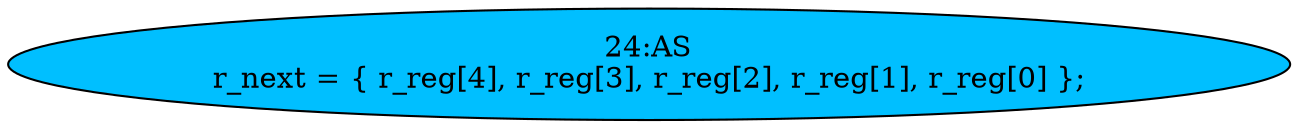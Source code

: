 strict digraph "" {
	node [label="\N"];
	"24:AS"	[ast="<pyverilog.vparser.ast.Assign object at 0x7effdd0e02d0>",
		def_var="['r_next']",
		fillcolor=deepskyblue,
		label="24:AS
r_next = { r_reg[4], r_reg[3], r_reg[2], r_reg[1], r_reg[0] };",
		statements="[]",
		style=filled,
		typ=Assign,
		use_var="['r_reg', 'r_reg', 'r_reg', 'r_reg', 'r_reg']"];
}
